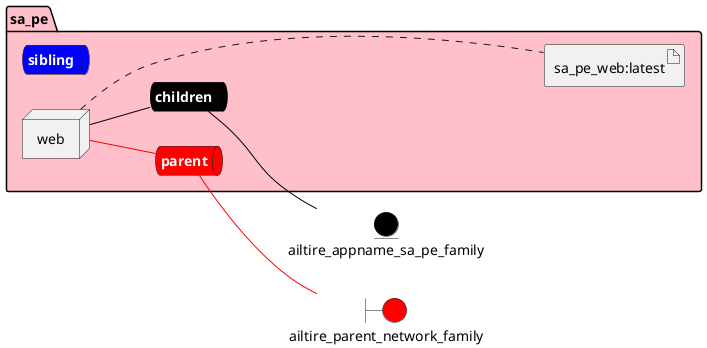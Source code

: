 @startuml

left to right direction


boundary ailtire_parent_network_family #red


entity ailtire_appname_sa_pe_family #black




package "sa_pe" #pink {
    queue childrennet #black [
            <b><color:white>children</color></b>
    ]
    
    childrennet -[#black]- ailtire_appname_sa_pe_family
    
    queue siblingnet #blue [
            <b><color:white>sibling</color></b>
    ]
    
    queue parentnet #red [
            <b><color:white>parent</color></b>
    ]
    
    parentnet -[#red]- ailtire_parent_network_family
    

node "web" as webService


        artifact "sa_pe_web:latest" as sa_pe_weblatestimage
    
}

webService -[#black]- childrennet

webService -[#red]- parentnet
webService .... sa_pe_weblatestimage


@enduml
